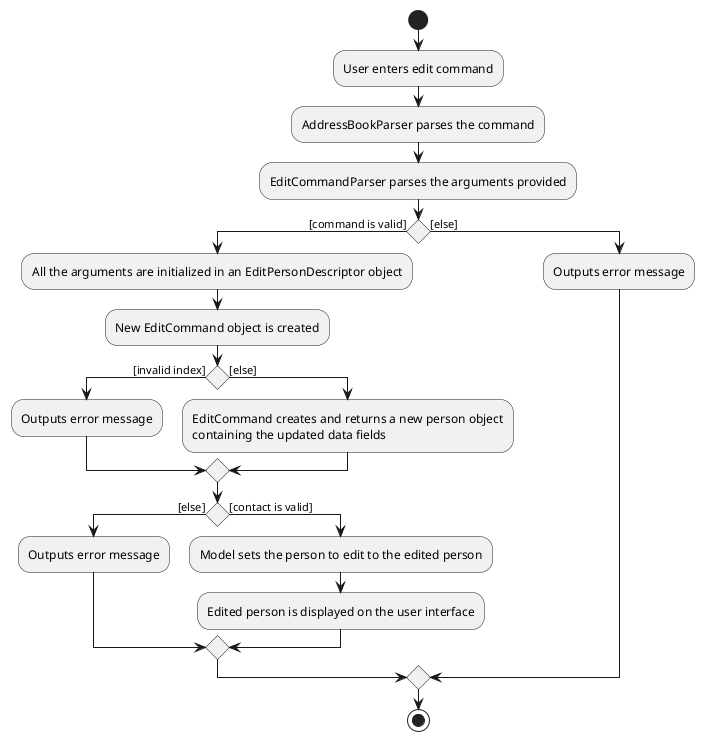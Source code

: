 @startuml
'https://plantuml.com/activity-diagram-beta

start
:User enters edit command;
:AddressBookParser parses the command;
:EditCommandParser parses the arguments provided;
if () then ([command is valid])
  :All the arguments are initialized in an EditPersonDescriptor object;
  :New EditCommand object is created;
  if() then ([invalid index])
    :Outputs error message;
  else ([else])
    :EditCommand creates and returns a new person object\ncontaining the updated data fields;
  endif
  if() then ([else])
    :Outputs error message;
  else ([contact is valid])
    :Model sets the person to edit to the edited person;
    :Edited person is displayed on the user interface;
  endif
else ([else])
:Outputs error message;
endif

stop

@enduml
